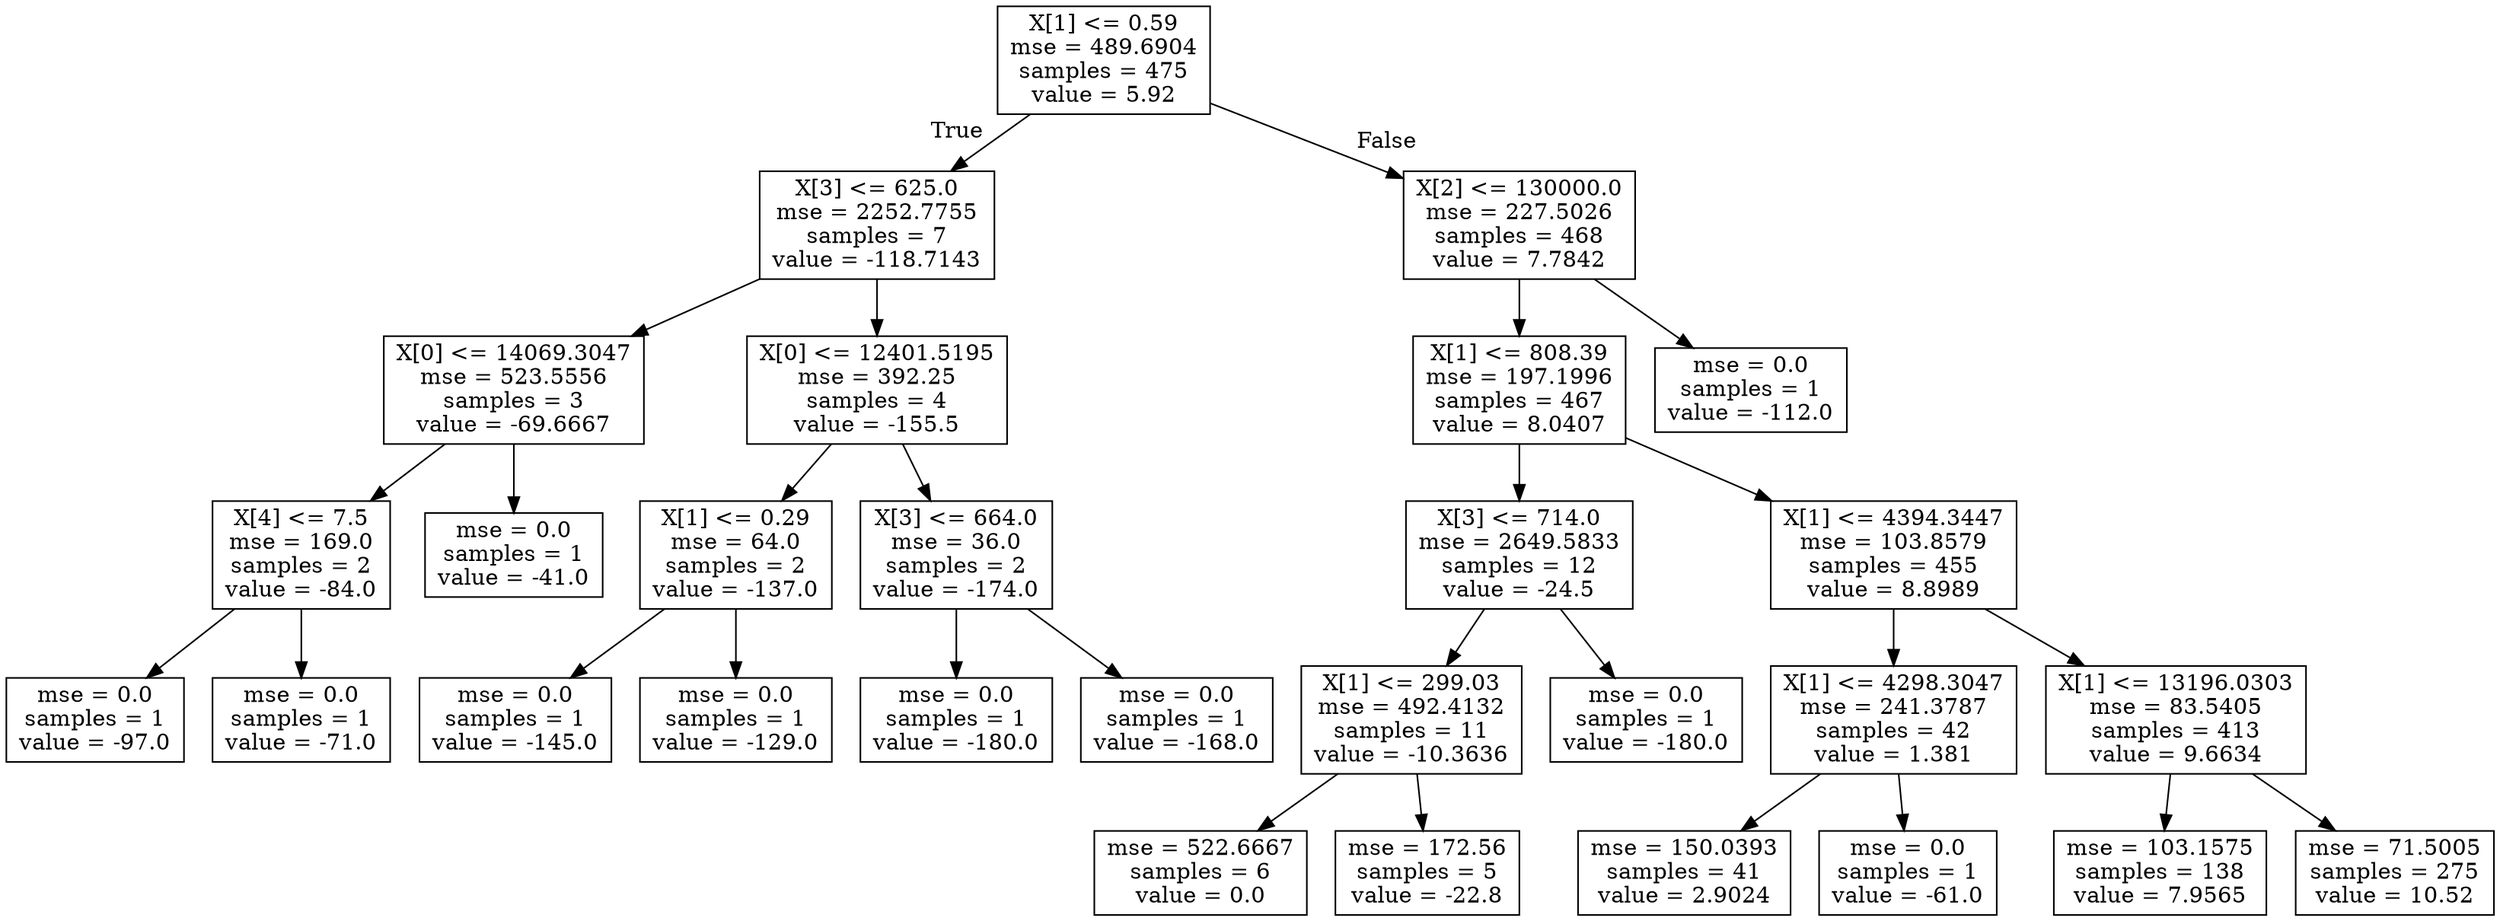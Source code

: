digraph Tree {
node [shape=box] ;
0 [label="X[1] <= 0.59\nmse = 489.6904\nsamples = 475\nvalue = 5.92"] ;
1 [label="X[3] <= 625.0\nmse = 2252.7755\nsamples = 7\nvalue = -118.7143"] ;
0 -> 1 [labeldistance=2.5, labelangle=45, headlabel="True"] ;
2 [label="X[0] <= 14069.3047\nmse = 523.5556\nsamples = 3\nvalue = -69.6667"] ;
1 -> 2 ;
3 [label="X[4] <= 7.5\nmse = 169.0\nsamples = 2\nvalue = -84.0"] ;
2 -> 3 ;
4 [label="mse = 0.0\nsamples = 1\nvalue = -97.0"] ;
3 -> 4 ;
5 [label="mse = 0.0\nsamples = 1\nvalue = -71.0"] ;
3 -> 5 ;
6 [label="mse = 0.0\nsamples = 1\nvalue = -41.0"] ;
2 -> 6 ;
7 [label="X[0] <= 12401.5195\nmse = 392.25\nsamples = 4\nvalue = -155.5"] ;
1 -> 7 ;
8 [label="X[1] <= 0.29\nmse = 64.0\nsamples = 2\nvalue = -137.0"] ;
7 -> 8 ;
9 [label="mse = 0.0\nsamples = 1\nvalue = -145.0"] ;
8 -> 9 ;
10 [label="mse = 0.0\nsamples = 1\nvalue = -129.0"] ;
8 -> 10 ;
11 [label="X[3] <= 664.0\nmse = 36.0\nsamples = 2\nvalue = -174.0"] ;
7 -> 11 ;
12 [label="mse = 0.0\nsamples = 1\nvalue = -180.0"] ;
11 -> 12 ;
13 [label="mse = 0.0\nsamples = 1\nvalue = -168.0"] ;
11 -> 13 ;
14 [label="X[2] <= 130000.0\nmse = 227.5026\nsamples = 468\nvalue = 7.7842"] ;
0 -> 14 [labeldistance=2.5, labelangle=-45, headlabel="False"] ;
15 [label="X[1] <= 808.39\nmse = 197.1996\nsamples = 467\nvalue = 8.0407"] ;
14 -> 15 ;
16 [label="X[3] <= 714.0\nmse = 2649.5833\nsamples = 12\nvalue = -24.5"] ;
15 -> 16 ;
17 [label="X[1] <= 299.03\nmse = 492.4132\nsamples = 11\nvalue = -10.3636"] ;
16 -> 17 ;
18 [label="mse = 522.6667\nsamples = 6\nvalue = 0.0"] ;
17 -> 18 ;
19 [label="mse = 172.56\nsamples = 5\nvalue = -22.8"] ;
17 -> 19 ;
20 [label="mse = 0.0\nsamples = 1\nvalue = -180.0"] ;
16 -> 20 ;
21 [label="X[1] <= 4394.3447\nmse = 103.8579\nsamples = 455\nvalue = 8.8989"] ;
15 -> 21 ;
22 [label="X[1] <= 4298.3047\nmse = 241.3787\nsamples = 42\nvalue = 1.381"] ;
21 -> 22 ;
23 [label="mse = 150.0393\nsamples = 41\nvalue = 2.9024"] ;
22 -> 23 ;
24 [label="mse = 0.0\nsamples = 1\nvalue = -61.0"] ;
22 -> 24 ;
25 [label="X[1] <= 13196.0303\nmse = 83.5405\nsamples = 413\nvalue = 9.6634"] ;
21 -> 25 ;
26 [label="mse = 103.1575\nsamples = 138\nvalue = 7.9565"] ;
25 -> 26 ;
27 [label="mse = 71.5005\nsamples = 275\nvalue = 10.52"] ;
25 -> 27 ;
28 [label="mse = 0.0\nsamples = 1\nvalue = -112.0"] ;
14 -> 28 ;
}